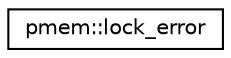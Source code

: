 digraph "Graphical Class Hierarchy"
{
  edge [fontname="Helvetica",fontsize="10",labelfontname="Helvetica",labelfontsize="10"];
  node [fontname="Helvetica",fontsize="10",shape=record];
  rankdir="LR";
  Node1 [label="pmem::lock_error",height=0.2,width=0.4,color="black", fillcolor="white", style="filled",URL="$classpmem_1_1lock__error.html",tooltip="Custom lock error class. "];
}
